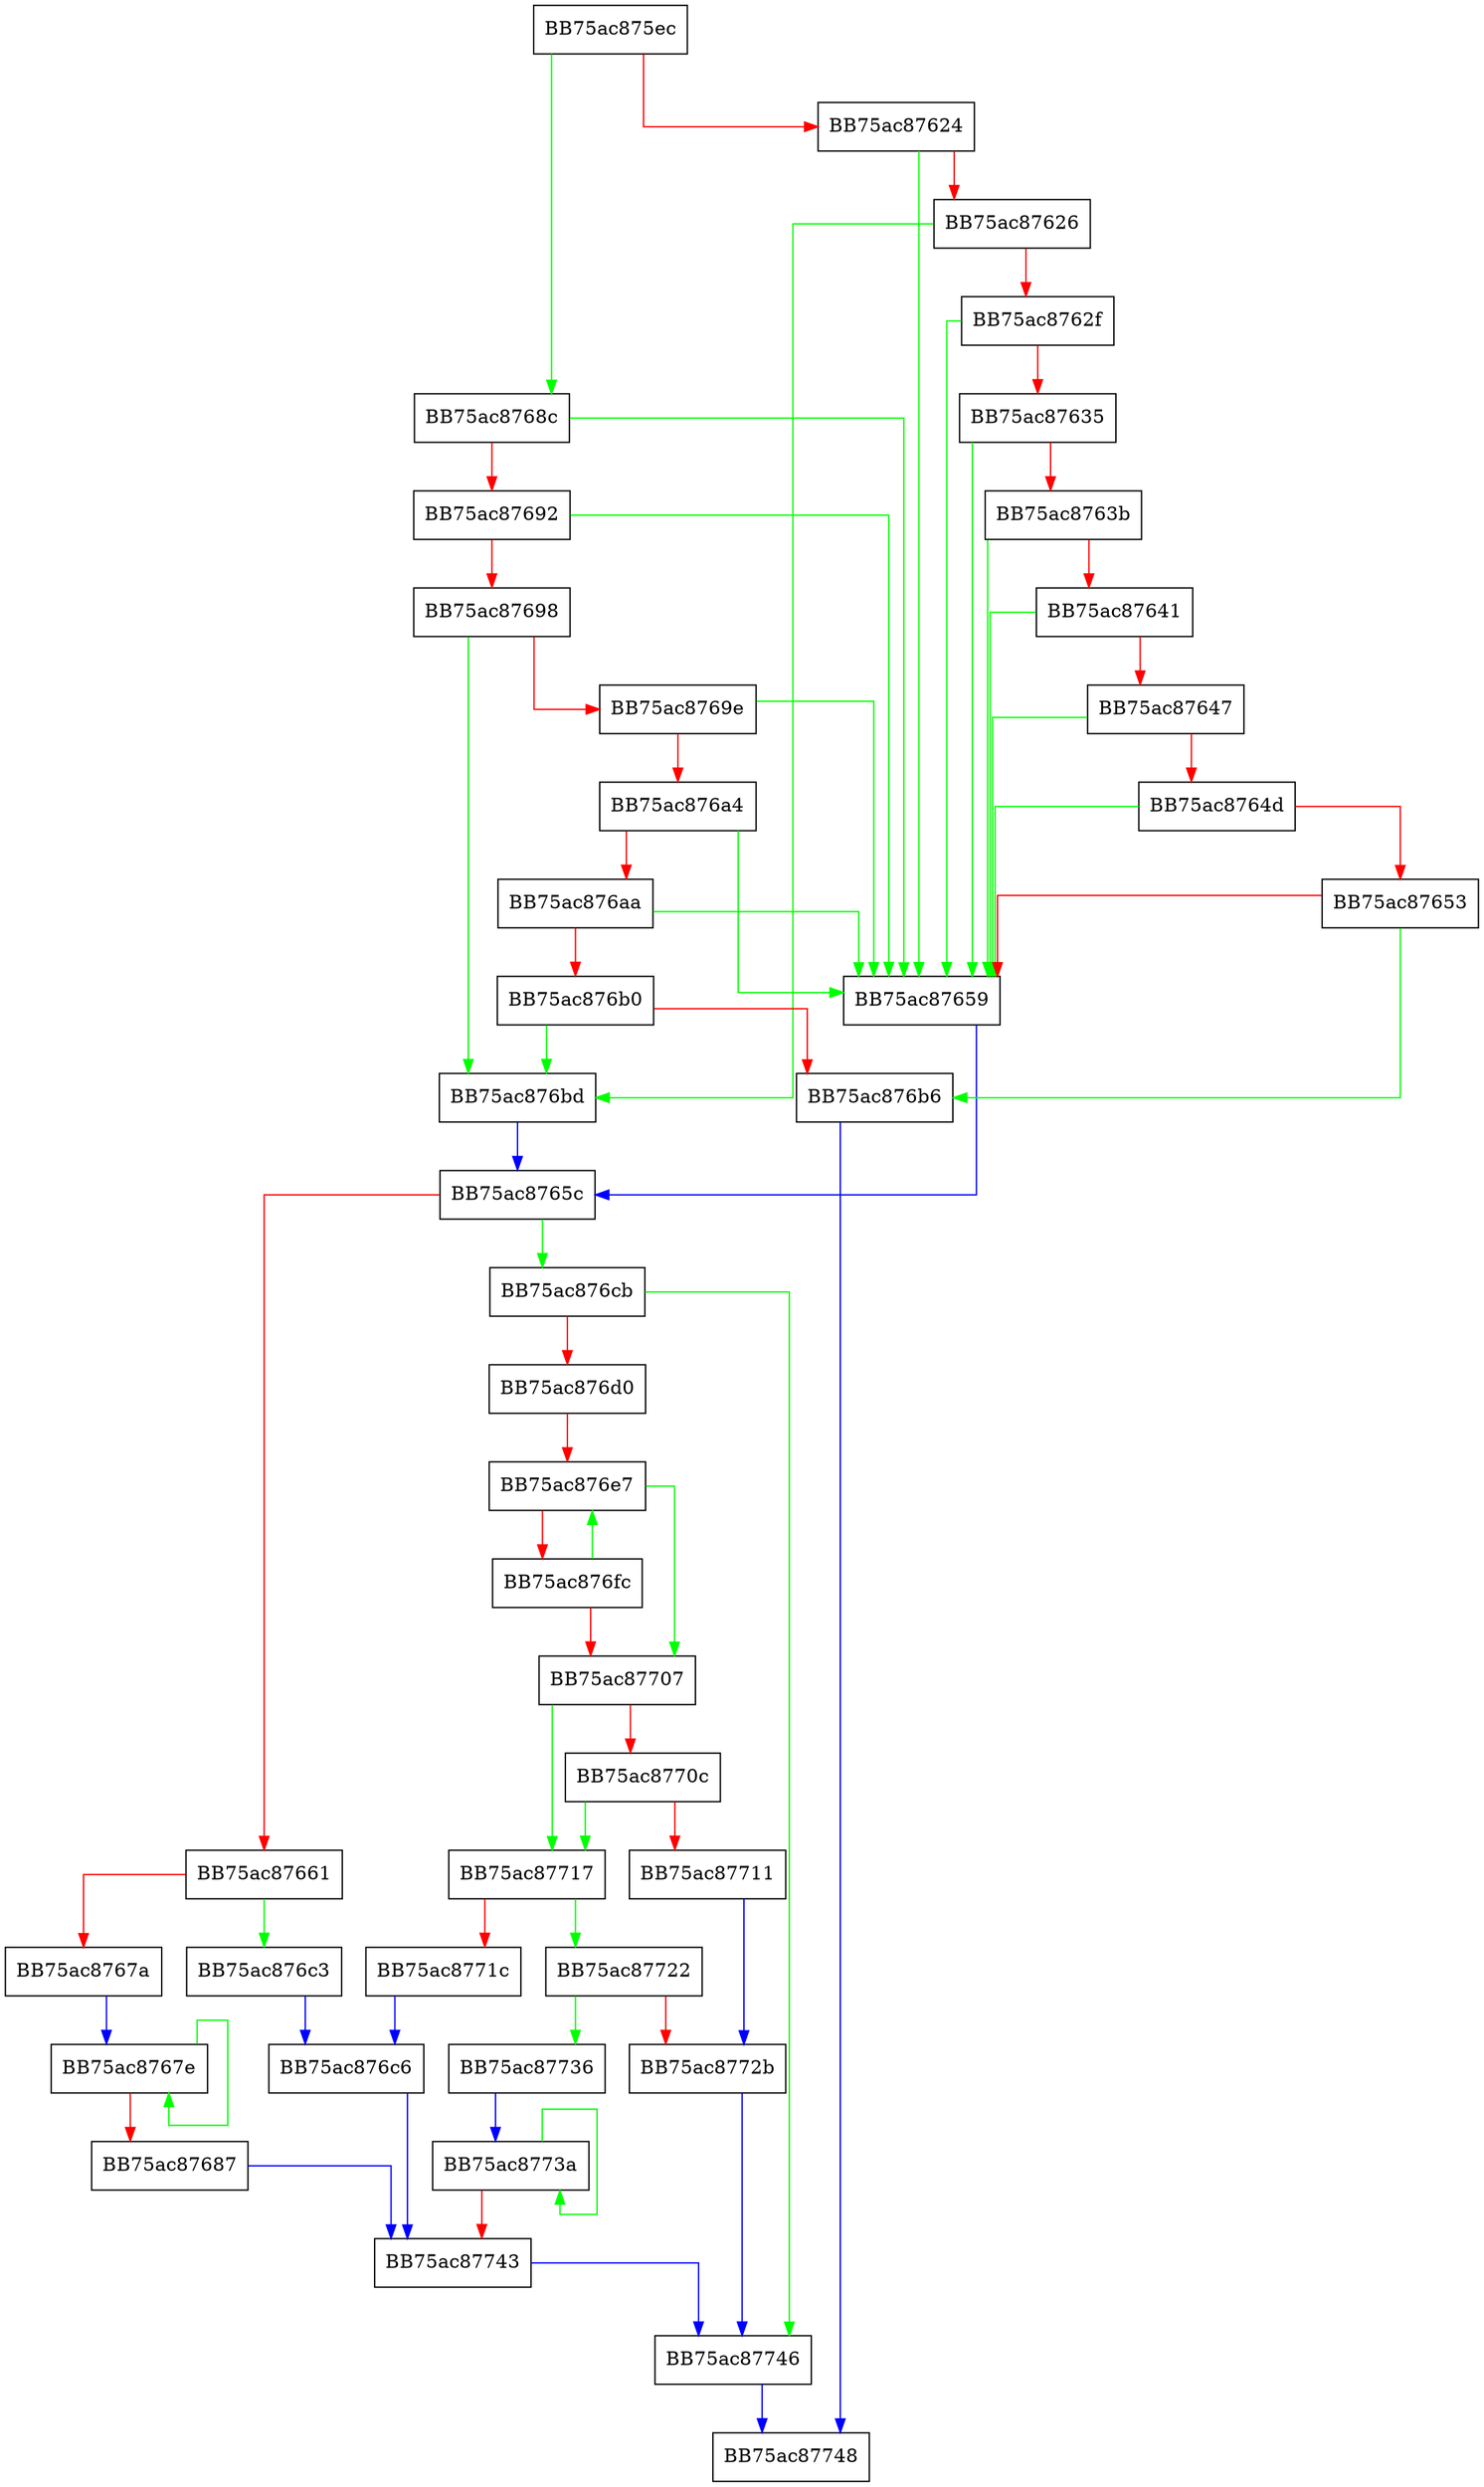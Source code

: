 digraph IsTrackedResource {
  node [shape="box"];
  graph [splines=ortho];
  BB75ac875ec -> BB75ac8768c [color="green"];
  BB75ac875ec -> BB75ac87624 [color="red"];
  BB75ac87624 -> BB75ac87659 [color="green"];
  BB75ac87624 -> BB75ac87626 [color="red"];
  BB75ac87626 -> BB75ac876bd [color="green"];
  BB75ac87626 -> BB75ac8762f [color="red"];
  BB75ac8762f -> BB75ac87659 [color="green"];
  BB75ac8762f -> BB75ac87635 [color="red"];
  BB75ac87635 -> BB75ac87659 [color="green"];
  BB75ac87635 -> BB75ac8763b [color="red"];
  BB75ac8763b -> BB75ac87659 [color="green"];
  BB75ac8763b -> BB75ac87641 [color="red"];
  BB75ac87641 -> BB75ac87659 [color="green"];
  BB75ac87641 -> BB75ac87647 [color="red"];
  BB75ac87647 -> BB75ac87659 [color="green"];
  BB75ac87647 -> BB75ac8764d [color="red"];
  BB75ac8764d -> BB75ac87659 [color="green"];
  BB75ac8764d -> BB75ac87653 [color="red"];
  BB75ac87653 -> BB75ac876b6 [color="green"];
  BB75ac87653 -> BB75ac87659 [color="red"];
  BB75ac87659 -> BB75ac8765c [color="blue"];
  BB75ac8765c -> BB75ac876cb [color="green"];
  BB75ac8765c -> BB75ac87661 [color="red"];
  BB75ac87661 -> BB75ac876c3 [color="green"];
  BB75ac87661 -> BB75ac8767a [color="red"];
  BB75ac8767a -> BB75ac8767e [color="blue"];
  BB75ac8767e -> BB75ac8767e [color="green"];
  BB75ac8767e -> BB75ac87687 [color="red"];
  BB75ac87687 -> BB75ac87743 [color="blue"];
  BB75ac8768c -> BB75ac87659 [color="green"];
  BB75ac8768c -> BB75ac87692 [color="red"];
  BB75ac87692 -> BB75ac87659 [color="green"];
  BB75ac87692 -> BB75ac87698 [color="red"];
  BB75ac87698 -> BB75ac876bd [color="green"];
  BB75ac87698 -> BB75ac8769e [color="red"];
  BB75ac8769e -> BB75ac87659 [color="green"];
  BB75ac8769e -> BB75ac876a4 [color="red"];
  BB75ac876a4 -> BB75ac87659 [color="green"];
  BB75ac876a4 -> BB75ac876aa [color="red"];
  BB75ac876aa -> BB75ac87659 [color="green"];
  BB75ac876aa -> BB75ac876b0 [color="red"];
  BB75ac876b0 -> BB75ac876bd [color="green"];
  BB75ac876b0 -> BB75ac876b6 [color="red"];
  BB75ac876b6 -> BB75ac87748 [color="blue"];
  BB75ac876bd -> BB75ac8765c [color="blue"];
  BB75ac876c3 -> BB75ac876c6 [color="blue"];
  BB75ac876c6 -> BB75ac87743 [color="blue"];
  BB75ac876cb -> BB75ac87746 [color="green"];
  BB75ac876cb -> BB75ac876d0 [color="red"];
  BB75ac876d0 -> BB75ac876e7 [color="red"];
  BB75ac876e7 -> BB75ac87707 [color="green"];
  BB75ac876e7 -> BB75ac876fc [color="red"];
  BB75ac876fc -> BB75ac876e7 [color="green"];
  BB75ac876fc -> BB75ac87707 [color="red"];
  BB75ac87707 -> BB75ac87717 [color="green"];
  BB75ac87707 -> BB75ac8770c [color="red"];
  BB75ac8770c -> BB75ac87717 [color="green"];
  BB75ac8770c -> BB75ac87711 [color="red"];
  BB75ac87711 -> BB75ac8772b [color="blue"];
  BB75ac87717 -> BB75ac87722 [color="green"];
  BB75ac87717 -> BB75ac8771c [color="red"];
  BB75ac8771c -> BB75ac876c6 [color="blue"];
  BB75ac87722 -> BB75ac87736 [color="green"];
  BB75ac87722 -> BB75ac8772b [color="red"];
  BB75ac8772b -> BB75ac87746 [color="blue"];
  BB75ac87736 -> BB75ac8773a [color="blue"];
  BB75ac8773a -> BB75ac8773a [color="green"];
  BB75ac8773a -> BB75ac87743 [color="red"];
  BB75ac87743 -> BB75ac87746 [color="blue"];
  BB75ac87746 -> BB75ac87748 [color="blue"];
}